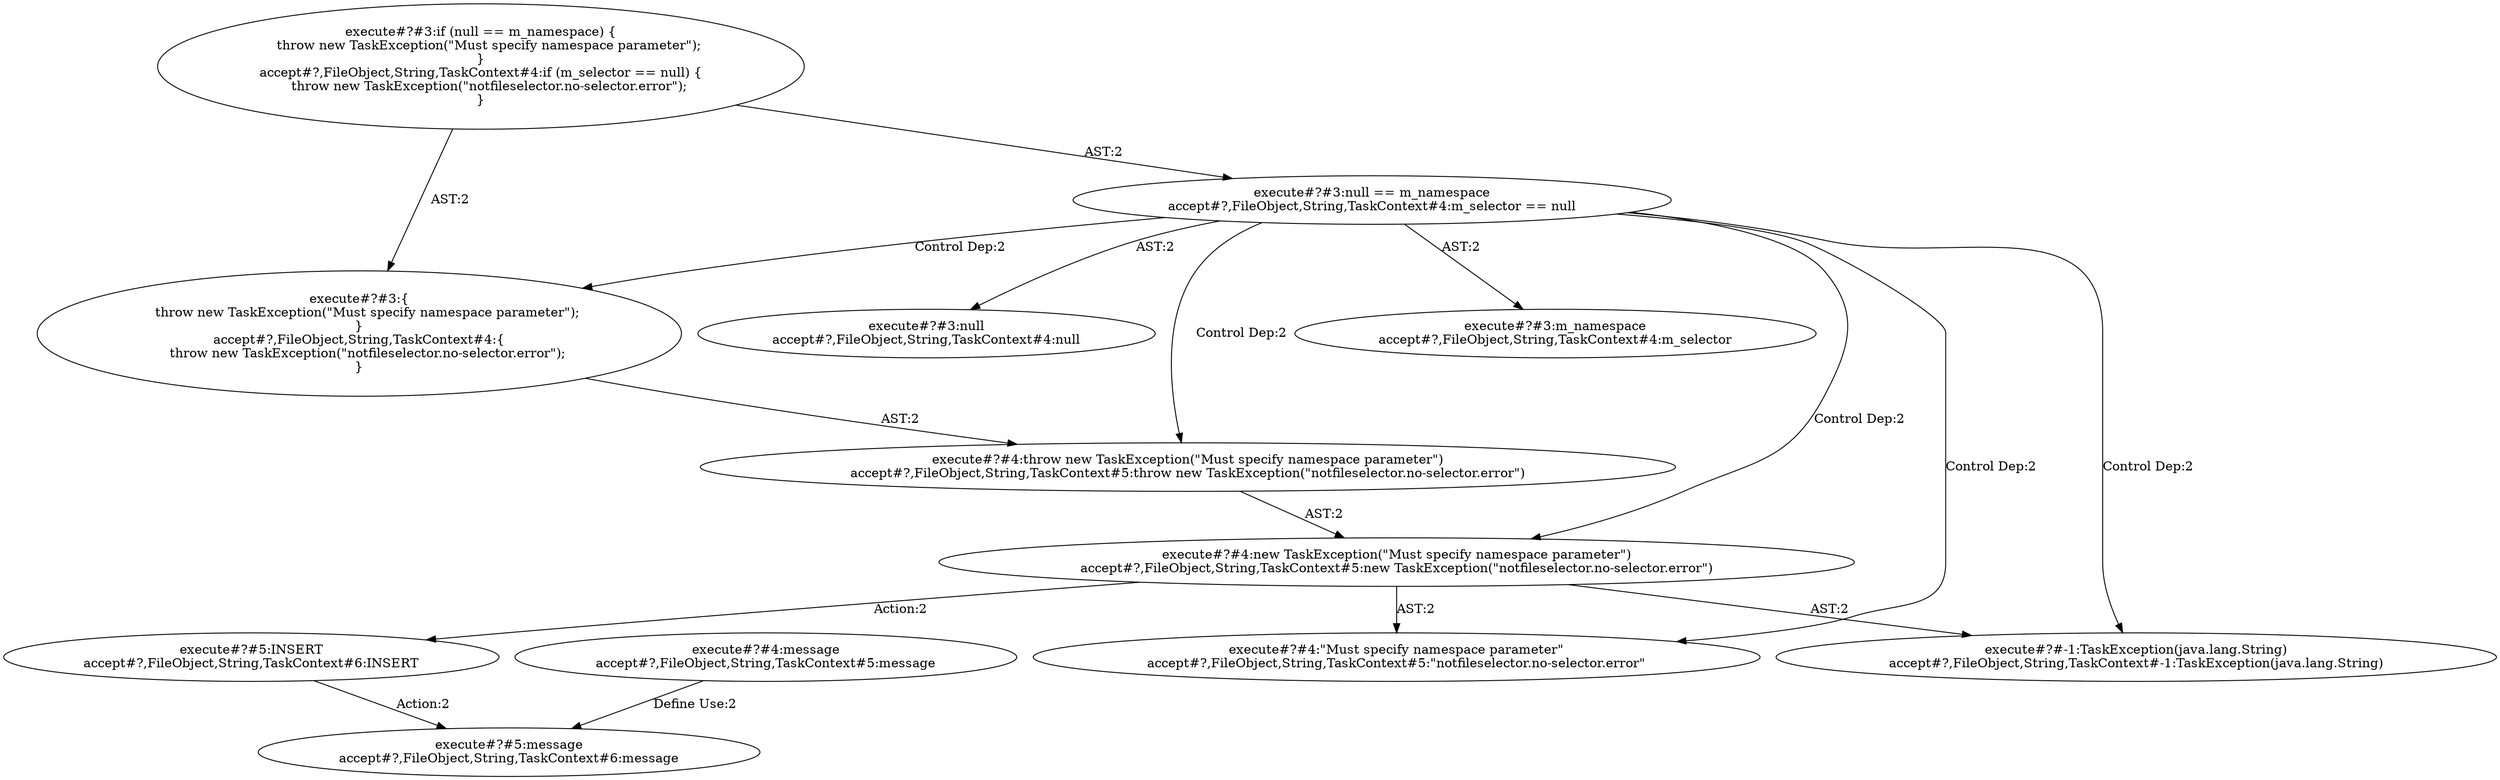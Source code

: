digraph "Pattern" {
0 [label="execute#?#5:INSERT
accept#?,FileObject,String,TaskContext#6:INSERT" shape=ellipse]
1 [label="execute#?#4:new TaskException(\"Must specify namespace parameter\")
accept#?,FileObject,String,TaskContext#5:new TaskException(\"notfileselector.no-selector.error\")" shape=ellipse]
2 [label="execute#?#3:null == m_namespace
accept#?,FileObject,String,TaskContext#4:m_selector == null" shape=ellipse]
3 [label="execute#?#3:if (null == m_namespace) \{
    throw new TaskException(\"Must specify namespace parameter\");
\}
accept#?,FileObject,String,TaskContext#4:if (m_selector == null) \{
    throw new TaskException(\"notfileselector.no-selector.error\");
\}" shape=ellipse]
4 [label="execute#?#3:null
accept#?,FileObject,String,TaskContext#4:null" shape=ellipse]
5 [label="execute#?#3:m_namespace
accept#?,FileObject,String,TaskContext#4:m_selector" shape=ellipse]
6 [label="execute#?#3:\{
    throw new TaskException(\"Must specify namespace parameter\");
\}
accept#?,FileObject,String,TaskContext#4:\{
    throw new TaskException(\"notfileselector.no-selector.error\");
\}" shape=ellipse]
7 [label="execute#?#4:throw new TaskException(\"Must specify namespace parameter\")
accept#?,FileObject,String,TaskContext#5:throw new TaskException(\"notfileselector.no-selector.error\")" shape=ellipse]
8 [label="execute#?#-1:TaskException(java.lang.String)
accept#?,FileObject,String,TaskContext#-1:TaskException(java.lang.String)" shape=ellipse]
9 [label="execute#?#4:\"Must specify namespace parameter\"
accept#?,FileObject,String,TaskContext#5:\"notfileselector.no-selector.error\"" shape=ellipse]
10 [label="execute#?#5:message
accept#?,FileObject,String,TaskContext#6:message" shape=ellipse]
11 [label="execute#?#4:message
accept#?,FileObject,String,TaskContext#5:message" shape=ellipse]
0 -> 10 [label="Action:2"];
1 -> 0 [label="Action:2"];
1 -> 8 [label="AST:2"];
1 -> 9 [label="AST:2"];
2 -> 1 [label="Control Dep:2"];
2 -> 4 [label="AST:2"];
2 -> 5 [label="AST:2"];
2 -> 6 [label="Control Dep:2"];
2 -> 7 [label="Control Dep:2"];
2 -> 8 [label="Control Dep:2"];
2 -> 9 [label="Control Dep:2"];
3 -> 2 [label="AST:2"];
3 -> 6 [label="AST:2"];
6 -> 7 [label="AST:2"];
7 -> 1 [label="AST:2"];
11 -> 10 [label="Define Use:2"];
}